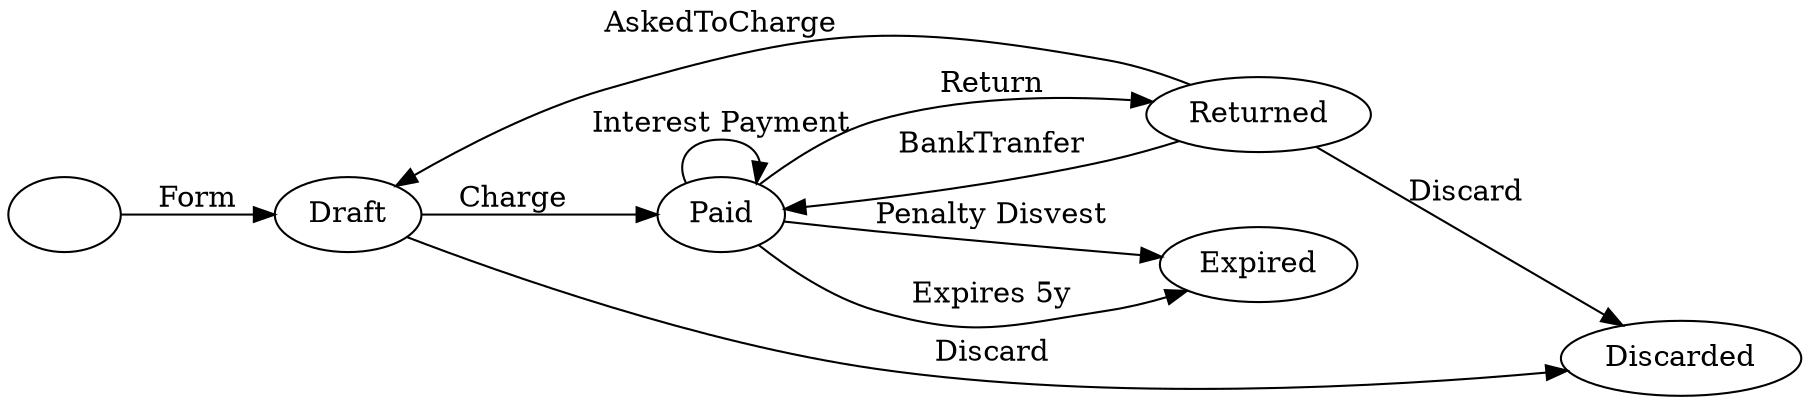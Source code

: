 digraph G {
rankdir=LR
"" -> Draft [label=Form]
Draft -> Paid [label=Charge]
Paid -> Paid [label="Interest Payment"]
Paid -> Expired [label="Expires 5y"]
Paid -> Expired [label="Penalty Disvest"]

Paid -> Returned [label=Return]
Returned -> Paid [label=BankTranfer]
Returned -> Draft [label=AskedToCharge]
Returned -> Discarded [label=Discard]
Draft -> Discarded [label=Discard]
}
